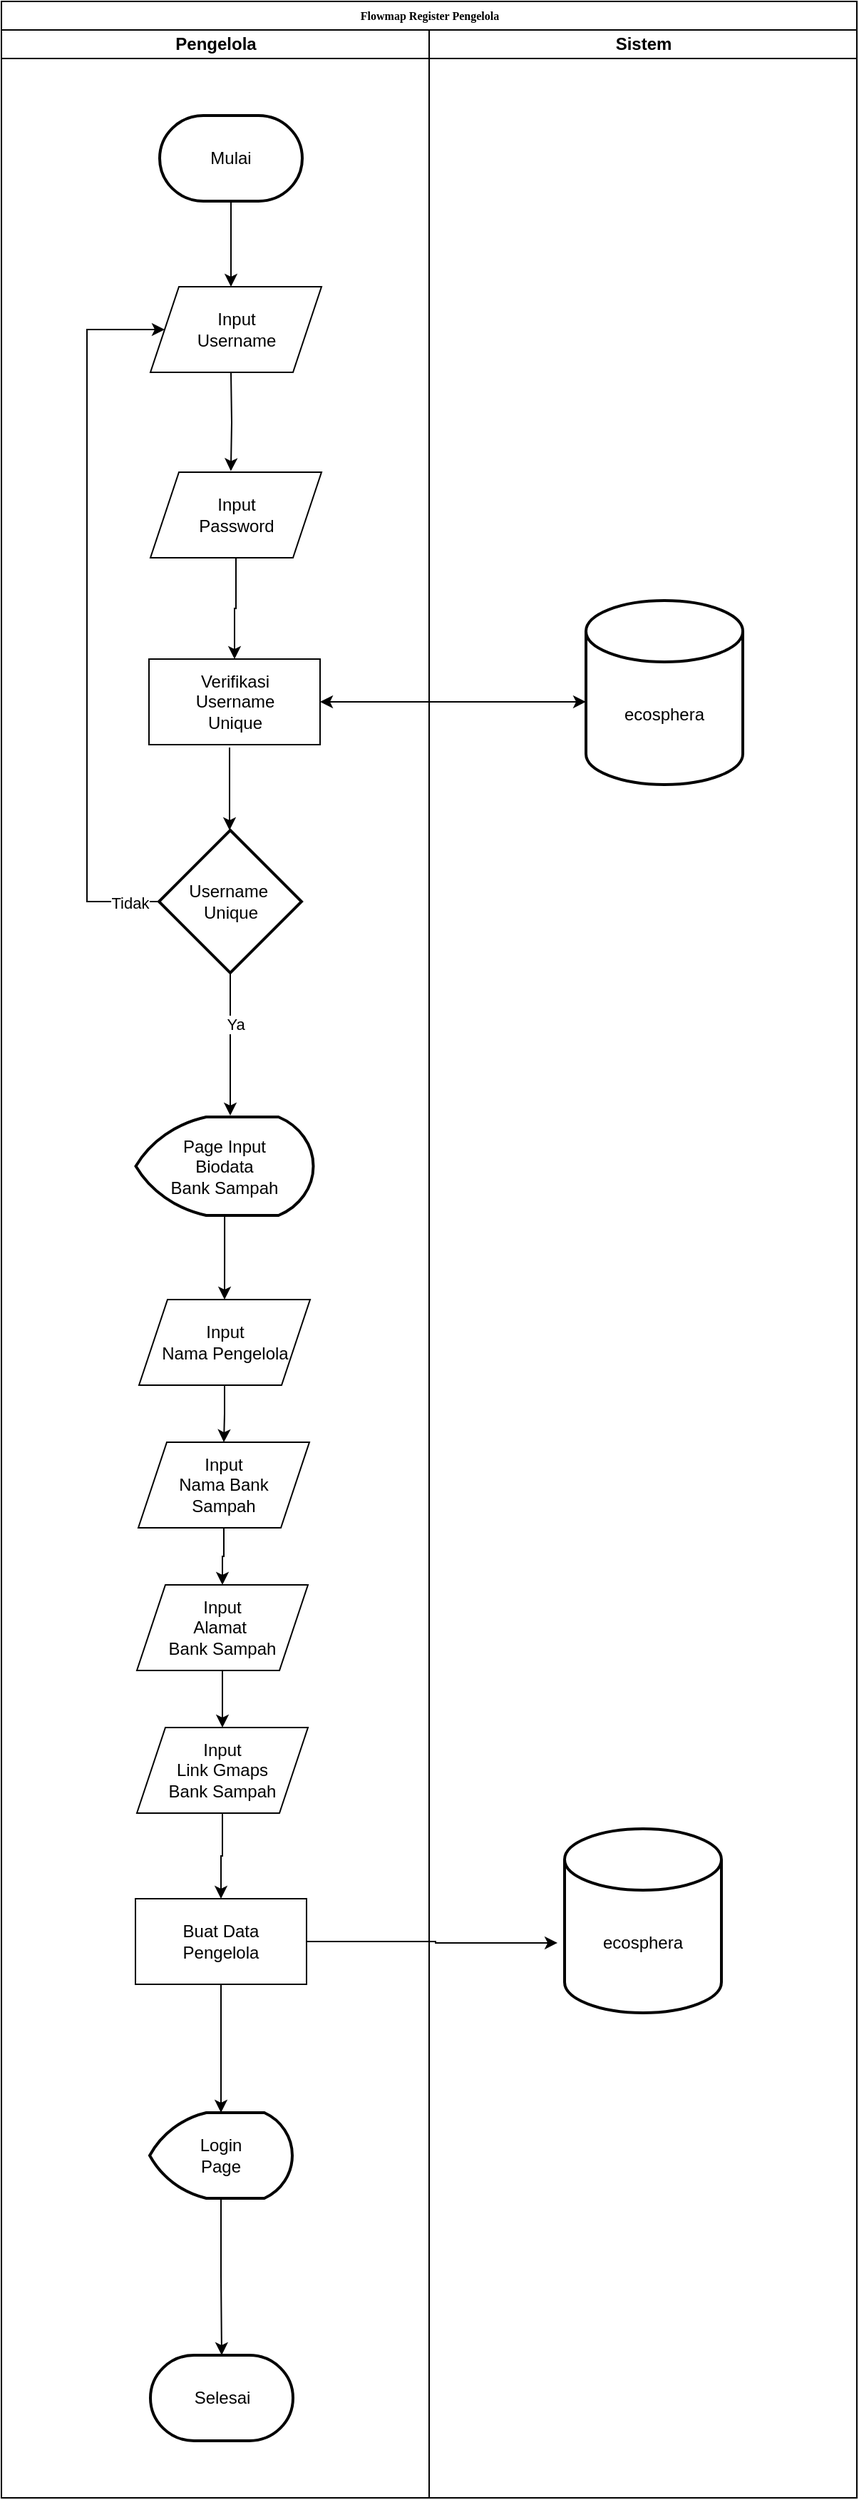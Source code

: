 <mxfile version="24.7.17">
  <diagram name="Page-1" id="74e2e168-ea6b-b213-b513-2b3c1d86103e">
    <mxGraphModel dx="794" dy="511" grid="1" gridSize="10" guides="1" tooltips="1" connect="1" arrows="1" fold="1" page="1" pageScale="1" pageWidth="3300" pageHeight="2339" background="none" math="0" shadow="0">
      <root>
        <mxCell id="0" />
        <mxCell id="1" parent="0" />
        <mxCell id="77e6c97f196da883-1" value="Flowmap Register Pengelola" style="swimlane;html=1;childLayout=stackLayout;startSize=20;rounded=0;shadow=0;labelBackgroundColor=none;strokeWidth=1;fontFamily=Verdana;fontSize=8;align=center;" parent="1" vertex="1">
          <mxGeometry x="70" y="40" width="600" height="1750" as="geometry" />
        </mxCell>
        <mxCell id="77e6c97f196da883-2" value="Pengelola" style="swimlane;html=1;startSize=20;" parent="77e6c97f196da883-1" vertex="1">
          <mxGeometry y="20" width="300" height="1730" as="geometry" />
        </mxCell>
        <mxCell id="z7fYGlNjnSKStr7rNcJg-9" value="" style="edgeStyle=orthogonalEdgeStyle;rounded=0;orthogonalLoop=1;jettySize=auto;html=1;" parent="77e6c97f196da883-2" source="z7fYGlNjnSKStr7rNcJg-11" edge="1">
          <mxGeometry relative="1" as="geometry">
            <mxPoint x="160.5" y="761" as="targetPoint" />
          </mxGeometry>
        </mxCell>
        <mxCell id="z7fYGlNjnSKStr7rNcJg-10" value="Ya" style="edgeLabel;html=1;align=center;verticalAlign=middle;resizable=0;points=[];" parent="z7fYGlNjnSKStr7rNcJg-9" vertex="1" connectable="0">
          <mxGeometry x="-0.293" y="3" relative="1" as="geometry">
            <mxPoint as="offset" />
          </mxGeometry>
        </mxCell>
        <mxCell id="z7fYGlNjnSKStr7rNcJg-11" value="Username&amp;nbsp;&lt;br&gt;Unique" style="strokeWidth=2;html=1;shape=mxgraph.flowchart.decision;whiteSpace=wrap;" parent="77e6c97f196da883-2" vertex="1">
          <mxGeometry x="110.5" y="561" width="100" height="100" as="geometry" />
        </mxCell>
        <mxCell id="z7fYGlNjnSKStr7rNcJg-12" value="Verifikasi&lt;br&gt;Username&lt;br&gt;Unique" style="rounded=0;whiteSpace=wrap;html=1;" parent="77e6c97f196da883-2" vertex="1">
          <mxGeometry x="103.5" y="441" width="120" height="60" as="geometry" />
        </mxCell>
        <mxCell id="z7fYGlNjnSKStr7rNcJg-14" style="edgeStyle=orthogonalEdgeStyle;rounded=0;orthogonalLoop=1;jettySize=auto;html=1;entryX=0.5;entryY=0;entryDx=0;entryDy=0;" parent="77e6c97f196da883-2" source="z7fYGlNjnSKStr7rNcJg-15" edge="1">
          <mxGeometry relative="1" as="geometry">
            <mxPoint x="161" y="180" as="targetPoint" />
          </mxGeometry>
        </mxCell>
        <mxCell id="z7fYGlNjnSKStr7rNcJg-15" value="Mulai" style="strokeWidth=2;html=1;shape=mxgraph.flowchart.terminator;whiteSpace=wrap;" parent="77e6c97f196da883-2" vertex="1">
          <mxGeometry x="111" y="60" width="100" height="60" as="geometry" />
        </mxCell>
        <mxCell id="z7fYGlNjnSKStr7rNcJg-16" style="edgeStyle=orthogonalEdgeStyle;rounded=0;orthogonalLoop=1;jettySize=auto;html=1;entryX=0.572;entryY=-0.046;entryDx=0;entryDy=0;entryPerimeter=0;" parent="77e6c97f196da883-2" edge="1">
          <mxGeometry relative="1" as="geometry">
            <mxPoint x="161" y="240" as="sourcePoint" />
            <mxPoint x="160.942" y="309.24" as="targetPoint" />
          </mxGeometry>
        </mxCell>
        <mxCell id="z7fYGlNjnSKStr7rNcJg-17" value="Input&lt;br&gt;Username" style="shape=parallelogram;perimeter=parallelogramPerimeter;whiteSpace=wrap;html=1;fixedSize=1;" parent="77e6c97f196da883-2" vertex="1">
          <mxGeometry x="104.5" y="180" width="120" height="60" as="geometry" />
        </mxCell>
        <mxCell id="z7fYGlNjnSKStr7rNcJg-18" value="Input&lt;br&gt;Password" style="shape=parallelogram;perimeter=parallelogramPerimeter;whiteSpace=wrap;html=1;fixedSize=1;" parent="77e6c97f196da883-2" vertex="1">
          <mxGeometry x="104.5" y="310" width="120" height="60" as="geometry" />
        </mxCell>
        <mxCell id="z7fYGlNjnSKStr7rNcJg-21" value="" style="edgeStyle=orthogonalEdgeStyle;rounded=0;orthogonalLoop=1;jettySize=auto;html=1;" parent="77e6c97f196da883-2" target="z7fYGlNjnSKStr7rNcJg-11" edge="1">
          <mxGeometry relative="1" as="geometry">
            <mxPoint x="160" y="503" as="sourcePoint" />
          </mxGeometry>
        </mxCell>
        <mxCell id="z7fYGlNjnSKStr7rNcJg-23" value="" style="edgeStyle=orthogonalEdgeStyle;rounded=0;orthogonalLoop=1;jettySize=auto;html=1;" parent="77e6c97f196da883-2" source="z7fYGlNjnSKStr7rNcJg-18" target="z7fYGlNjnSKStr7rNcJg-12" edge="1">
          <mxGeometry relative="1" as="geometry" />
        </mxCell>
        <mxCell id="z7fYGlNjnSKStr7rNcJg-24" value="" style="endArrow=classic;html=1;rounded=0;exitX=0;exitY=0.5;exitDx=0;exitDy=0;exitPerimeter=0;entryX=0;entryY=0.5;entryDx=0;entryDy=0;" parent="77e6c97f196da883-2" source="z7fYGlNjnSKStr7rNcJg-11" target="z7fYGlNjnSKStr7rNcJg-17" edge="1">
          <mxGeometry width="50" height="50" relative="1" as="geometry">
            <mxPoint x="110" y="611" as="sourcePoint" />
            <mxPoint x="110" y="551" as="targetPoint" />
            <Array as="points">
              <mxPoint x="60" y="611" />
              <mxPoint x="60" y="210" />
            </Array>
          </mxGeometry>
        </mxCell>
        <mxCell id="z7fYGlNjnSKStr7rNcJg-25" value="Tidak" style="edgeLabel;html=1;align=center;verticalAlign=middle;resizable=0;points=[];" parent="z7fYGlNjnSKStr7rNcJg-24" vertex="1" connectable="0">
          <mxGeometry x="-0.919" y="1" relative="1" as="geometry">
            <mxPoint as="offset" />
          </mxGeometry>
        </mxCell>
        <mxCell id="z7fYGlNjnSKStr7rNcJg-29" value="" style="edgeStyle=orthogonalEdgeStyle;rounded=0;orthogonalLoop=1;jettySize=auto;html=1;" parent="77e6c97f196da883-2" source="z7fYGlNjnSKStr7rNcJg-27" target="z7fYGlNjnSKStr7rNcJg-28" edge="1">
          <mxGeometry relative="1" as="geometry" />
        </mxCell>
        <mxCell id="z7fYGlNjnSKStr7rNcJg-27" value="Page Input&lt;br&gt;Biodata&lt;br&gt;Bank Sampah" style="strokeWidth=2;html=1;shape=mxgraph.flowchart.display;whiteSpace=wrap;" parent="77e6c97f196da883-2" vertex="1">
          <mxGeometry x="94.25" y="762" width="124.5" height="69" as="geometry" />
        </mxCell>
        <mxCell id="z7fYGlNjnSKStr7rNcJg-33" value="" style="edgeStyle=orthogonalEdgeStyle;rounded=0;orthogonalLoop=1;jettySize=auto;html=1;" parent="77e6c97f196da883-2" source="z7fYGlNjnSKStr7rNcJg-28" target="z7fYGlNjnSKStr7rNcJg-30" edge="1">
          <mxGeometry relative="1" as="geometry" />
        </mxCell>
        <mxCell id="z7fYGlNjnSKStr7rNcJg-28" value="Input&lt;br&gt;Nama Pengelola" style="shape=parallelogram;perimeter=parallelogramPerimeter;whiteSpace=wrap;html=1;fixedSize=1;" parent="77e6c97f196da883-2" vertex="1">
          <mxGeometry x="96.5" y="890" width="120" height="60" as="geometry" />
        </mxCell>
        <mxCell id="z7fYGlNjnSKStr7rNcJg-34" value="" style="edgeStyle=orthogonalEdgeStyle;rounded=0;orthogonalLoop=1;jettySize=auto;html=1;" parent="77e6c97f196da883-2" source="z7fYGlNjnSKStr7rNcJg-30" target="z7fYGlNjnSKStr7rNcJg-31" edge="1">
          <mxGeometry relative="1" as="geometry" />
        </mxCell>
        <mxCell id="z7fYGlNjnSKStr7rNcJg-30" value="Input&lt;br&gt;Nama Bank&lt;br&gt;Sampah" style="shape=parallelogram;perimeter=parallelogramPerimeter;whiteSpace=wrap;html=1;fixedSize=1;" parent="77e6c97f196da883-2" vertex="1">
          <mxGeometry x="96" y="990" width="120" height="60" as="geometry" />
        </mxCell>
        <mxCell id="z7fYGlNjnSKStr7rNcJg-35" value="" style="edgeStyle=orthogonalEdgeStyle;rounded=0;orthogonalLoop=1;jettySize=auto;html=1;" parent="77e6c97f196da883-2" source="z7fYGlNjnSKStr7rNcJg-31" target="z7fYGlNjnSKStr7rNcJg-32" edge="1">
          <mxGeometry relative="1" as="geometry" />
        </mxCell>
        <mxCell id="z7fYGlNjnSKStr7rNcJg-31" value="Input&lt;br&gt;Alamat&amp;nbsp;&lt;br&gt;Bank Sampah" style="shape=parallelogram;perimeter=parallelogramPerimeter;whiteSpace=wrap;html=1;fixedSize=1;" parent="77e6c97f196da883-2" vertex="1">
          <mxGeometry x="95" y="1090" width="120" height="60" as="geometry" />
        </mxCell>
        <mxCell id="z7fYGlNjnSKStr7rNcJg-37" value="" style="edgeStyle=orthogonalEdgeStyle;rounded=0;orthogonalLoop=1;jettySize=auto;html=1;" parent="77e6c97f196da883-2" source="z7fYGlNjnSKStr7rNcJg-32" target="z7fYGlNjnSKStr7rNcJg-36" edge="1">
          <mxGeometry relative="1" as="geometry" />
        </mxCell>
        <mxCell id="z7fYGlNjnSKStr7rNcJg-32" value="Input&lt;br&gt;Link Gmaps&lt;br&gt;Bank Sampah" style="shape=parallelogram;perimeter=parallelogramPerimeter;whiteSpace=wrap;html=1;fixedSize=1;" parent="77e6c97f196da883-2" vertex="1">
          <mxGeometry x="95" y="1190" width="120" height="60" as="geometry" />
        </mxCell>
        <mxCell id="z7fYGlNjnSKStr7rNcJg-41" value="" style="edgeStyle=orthogonalEdgeStyle;rounded=0;orthogonalLoop=1;jettySize=auto;html=1;" parent="77e6c97f196da883-2" source="z7fYGlNjnSKStr7rNcJg-36" target="z7fYGlNjnSKStr7rNcJg-40" edge="1">
          <mxGeometry relative="1" as="geometry" />
        </mxCell>
        <mxCell id="z7fYGlNjnSKStr7rNcJg-36" value="Buat Data&lt;br&gt;Pengelola" style="rounded=0;whiteSpace=wrap;html=1;" parent="77e6c97f196da883-2" vertex="1">
          <mxGeometry x="94" y="1310" width="120" height="60" as="geometry" />
        </mxCell>
        <mxCell id="z7fYGlNjnSKStr7rNcJg-43" value="" style="edgeStyle=orthogonalEdgeStyle;rounded=0;orthogonalLoop=1;jettySize=auto;html=1;" parent="77e6c97f196da883-2" source="z7fYGlNjnSKStr7rNcJg-40" target="z7fYGlNjnSKStr7rNcJg-42" edge="1">
          <mxGeometry relative="1" as="geometry" />
        </mxCell>
        <mxCell id="z7fYGlNjnSKStr7rNcJg-40" value="Login&lt;br&gt;Page" style="strokeWidth=2;html=1;shape=mxgraph.flowchart.display;whiteSpace=wrap;" parent="77e6c97f196da883-2" vertex="1">
          <mxGeometry x="104" y="1460" width="100" height="60" as="geometry" />
        </mxCell>
        <mxCell id="z7fYGlNjnSKStr7rNcJg-42" value="Selesai" style="strokeWidth=2;html=1;shape=mxgraph.flowchart.terminator;whiteSpace=wrap;" parent="77e6c97f196da883-2" vertex="1">
          <mxGeometry x="104.5" y="1630" width="100" height="60" as="geometry" />
        </mxCell>
        <mxCell id="107ba76e4e335f99-5" style="edgeStyle=orthogonalEdgeStyle;rounded=1;html=1;labelBackgroundColor=none;startArrow=none;startFill=0;startSize=5;endArrow=classicThin;endFill=1;endSize=5;jettySize=auto;orthogonalLoop=1;strokeWidth=1;fontFamily=Verdana;fontSize=8" parent="77e6c97f196da883-1" edge="1">
          <mxGeometry relative="1" as="geometry">
            <Array as="points">
              <mxPoint x="80" y="650" />
              <mxPoint x="490" y="650" />
              <mxPoint x="490" y="610" />
            </Array>
            <mxPoint x="80" y="640" as="sourcePoint" />
          </mxGeometry>
        </mxCell>
        <mxCell id="77e6c97f196da883-3" value="Sistem" style="swimlane;html=1;startSize=20;" parent="77e6c97f196da883-1" vertex="1">
          <mxGeometry x="300" y="20" width="300" height="1730" as="geometry" />
        </mxCell>
        <mxCell id="z7fYGlNjnSKStr7rNcJg-19" value="&lt;div&gt;&lt;br&gt;&lt;/div&gt;&lt;div&gt;&lt;br&gt;&lt;/div&gt;ecosphera&lt;div&gt;&lt;/div&gt;" style="strokeWidth=2;html=1;shape=mxgraph.flowchart.database;whiteSpace=wrap;" parent="77e6c97f196da883-3" vertex="1">
          <mxGeometry x="110" y="400" width="110" height="129" as="geometry" />
        </mxCell>
        <mxCell id="z7fYGlNjnSKStr7rNcJg-38" value="&lt;div&gt;&lt;br&gt;&lt;/div&gt;&lt;div&gt;&lt;br&gt;&lt;/div&gt;ecosphera&lt;div&gt;&lt;/div&gt;" style="strokeWidth=2;html=1;shape=mxgraph.flowchart.database;whiteSpace=wrap;" parent="77e6c97f196da883-3" vertex="1">
          <mxGeometry x="95" y="1261" width="110" height="129" as="geometry" />
        </mxCell>
        <mxCell id="z7fYGlNjnSKStr7rNcJg-22" value="" style="endArrow=classic;startArrow=classic;html=1;rounded=0;entryX=0;entryY=0.55;entryDx=0;entryDy=0;entryPerimeter=0;" parent="77e6c97f196da883-1" source="z7fYGlNjnSKStr7rNcJg-12" target="z7fYGlNjnSKStr7rNcJg-19" edge="1">
          <mxGeometry width="50" height="50" relative="1" as="geometry">
            <mxPoint x="-470.239" y="612.718" as="sourcePoint" />
            <mxPoint x="-323.32" y="614.836" as="targetPoint" />
          </mxGeometry>
        </mxCell>
        <mxCell id="z7fYGlNjnSKStr7rNcJg-39" style="edgeStyle=orthogonalEdgeStyle;rounded=0;orthogonalLoop=1;jettySize=auto;html=1;entryX=-0.045;entryY=0.62;entryDx=0;entryDy=0;entryPerimeter=0;" parent="77e6c97f196da883-1" source="z7fYGlNjnSKStr7rNcJg-36" target="z7fYGlNjnSKStr7rNcJg-38" edge="1">
          <mxGeometry relative="1" as="geometry" />
        </mxCell>
      </root>
    </mxGraphModel>
  </diagram>
</mxfile>
